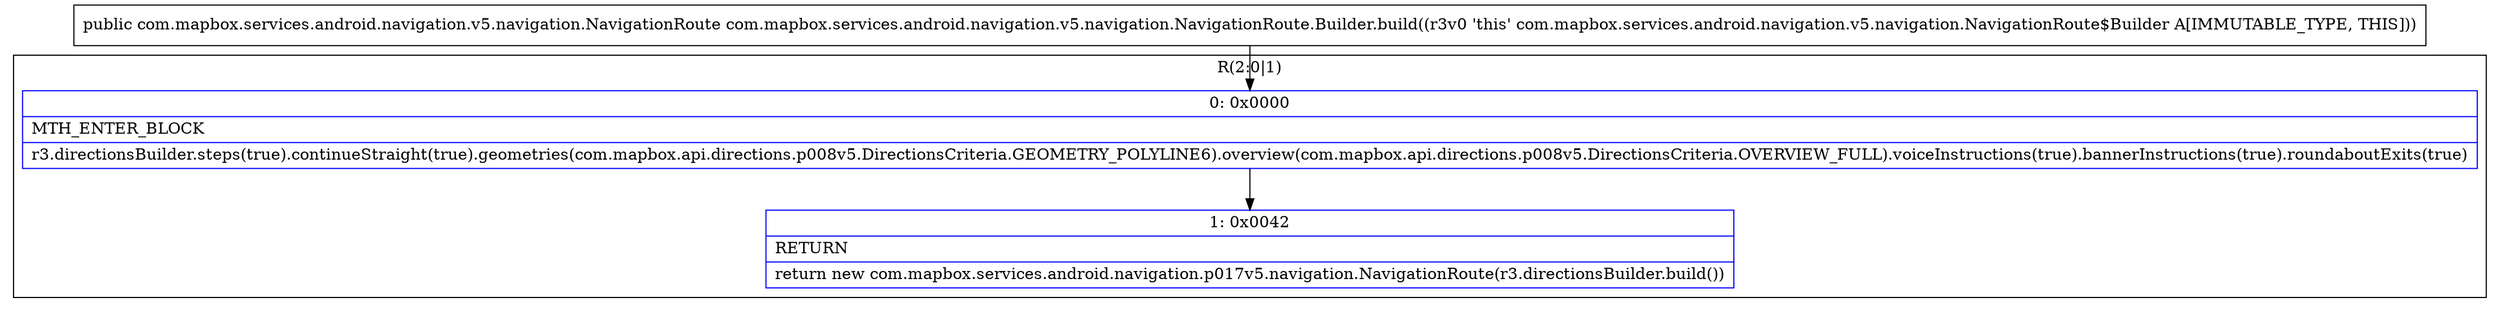 digraph "CFG forcom.mapbox.services.android.navigation.v5.navigation.NavigationRoute.Builder.build()Lcom\/mapbox\/services\/android\/navigation\/v5\/navigation\/NavigationRoute;" {
subgraph cluster_Region_1644985035 {
label = "R(2:0|1)";
node [shape=record,color=blue];
Node_0 [shape=record,label="{0\:\ 0x0000|MTH_ENTER_BLOCK\l|r3.directionsBuilder.steps(true).continueStraight(true).geometries(com.mapbox.api.directions.p008v5.DirectionsCriteria.GEOMETRY_POLYLINE6).overview(com.mapbox.api.directions.p008v5.DirectionsCriteria.OVERVIEW_FULL).voiceInstructions(true).bannerInstructions(true).roundaboutExits(true)\l}"];
Node_1 [shape=record,label="{1\:\ 0x0042|RETURN\l|return new com.mapbox.services.android.navigation.p017v5.navigation.NavigationRoute(r3.directionsBuilder.build())\l}"];
}
MethodNode[shape=record,label="{public com.mapbox.services.android.navigation.v5.navigation.NavigationRoute com.mapbox.services.android.navigation.v5.navigation.NavigationRoute.Builder.build((r3v0 'this' com.mapbox.services.android.navigation.v5.navigation.NavigationRoute$Builder A[IMMUTABLE_TYPE, THIS])) }"];
MethodNode -> Node_0;
Node_0 -> Node_1;
}

